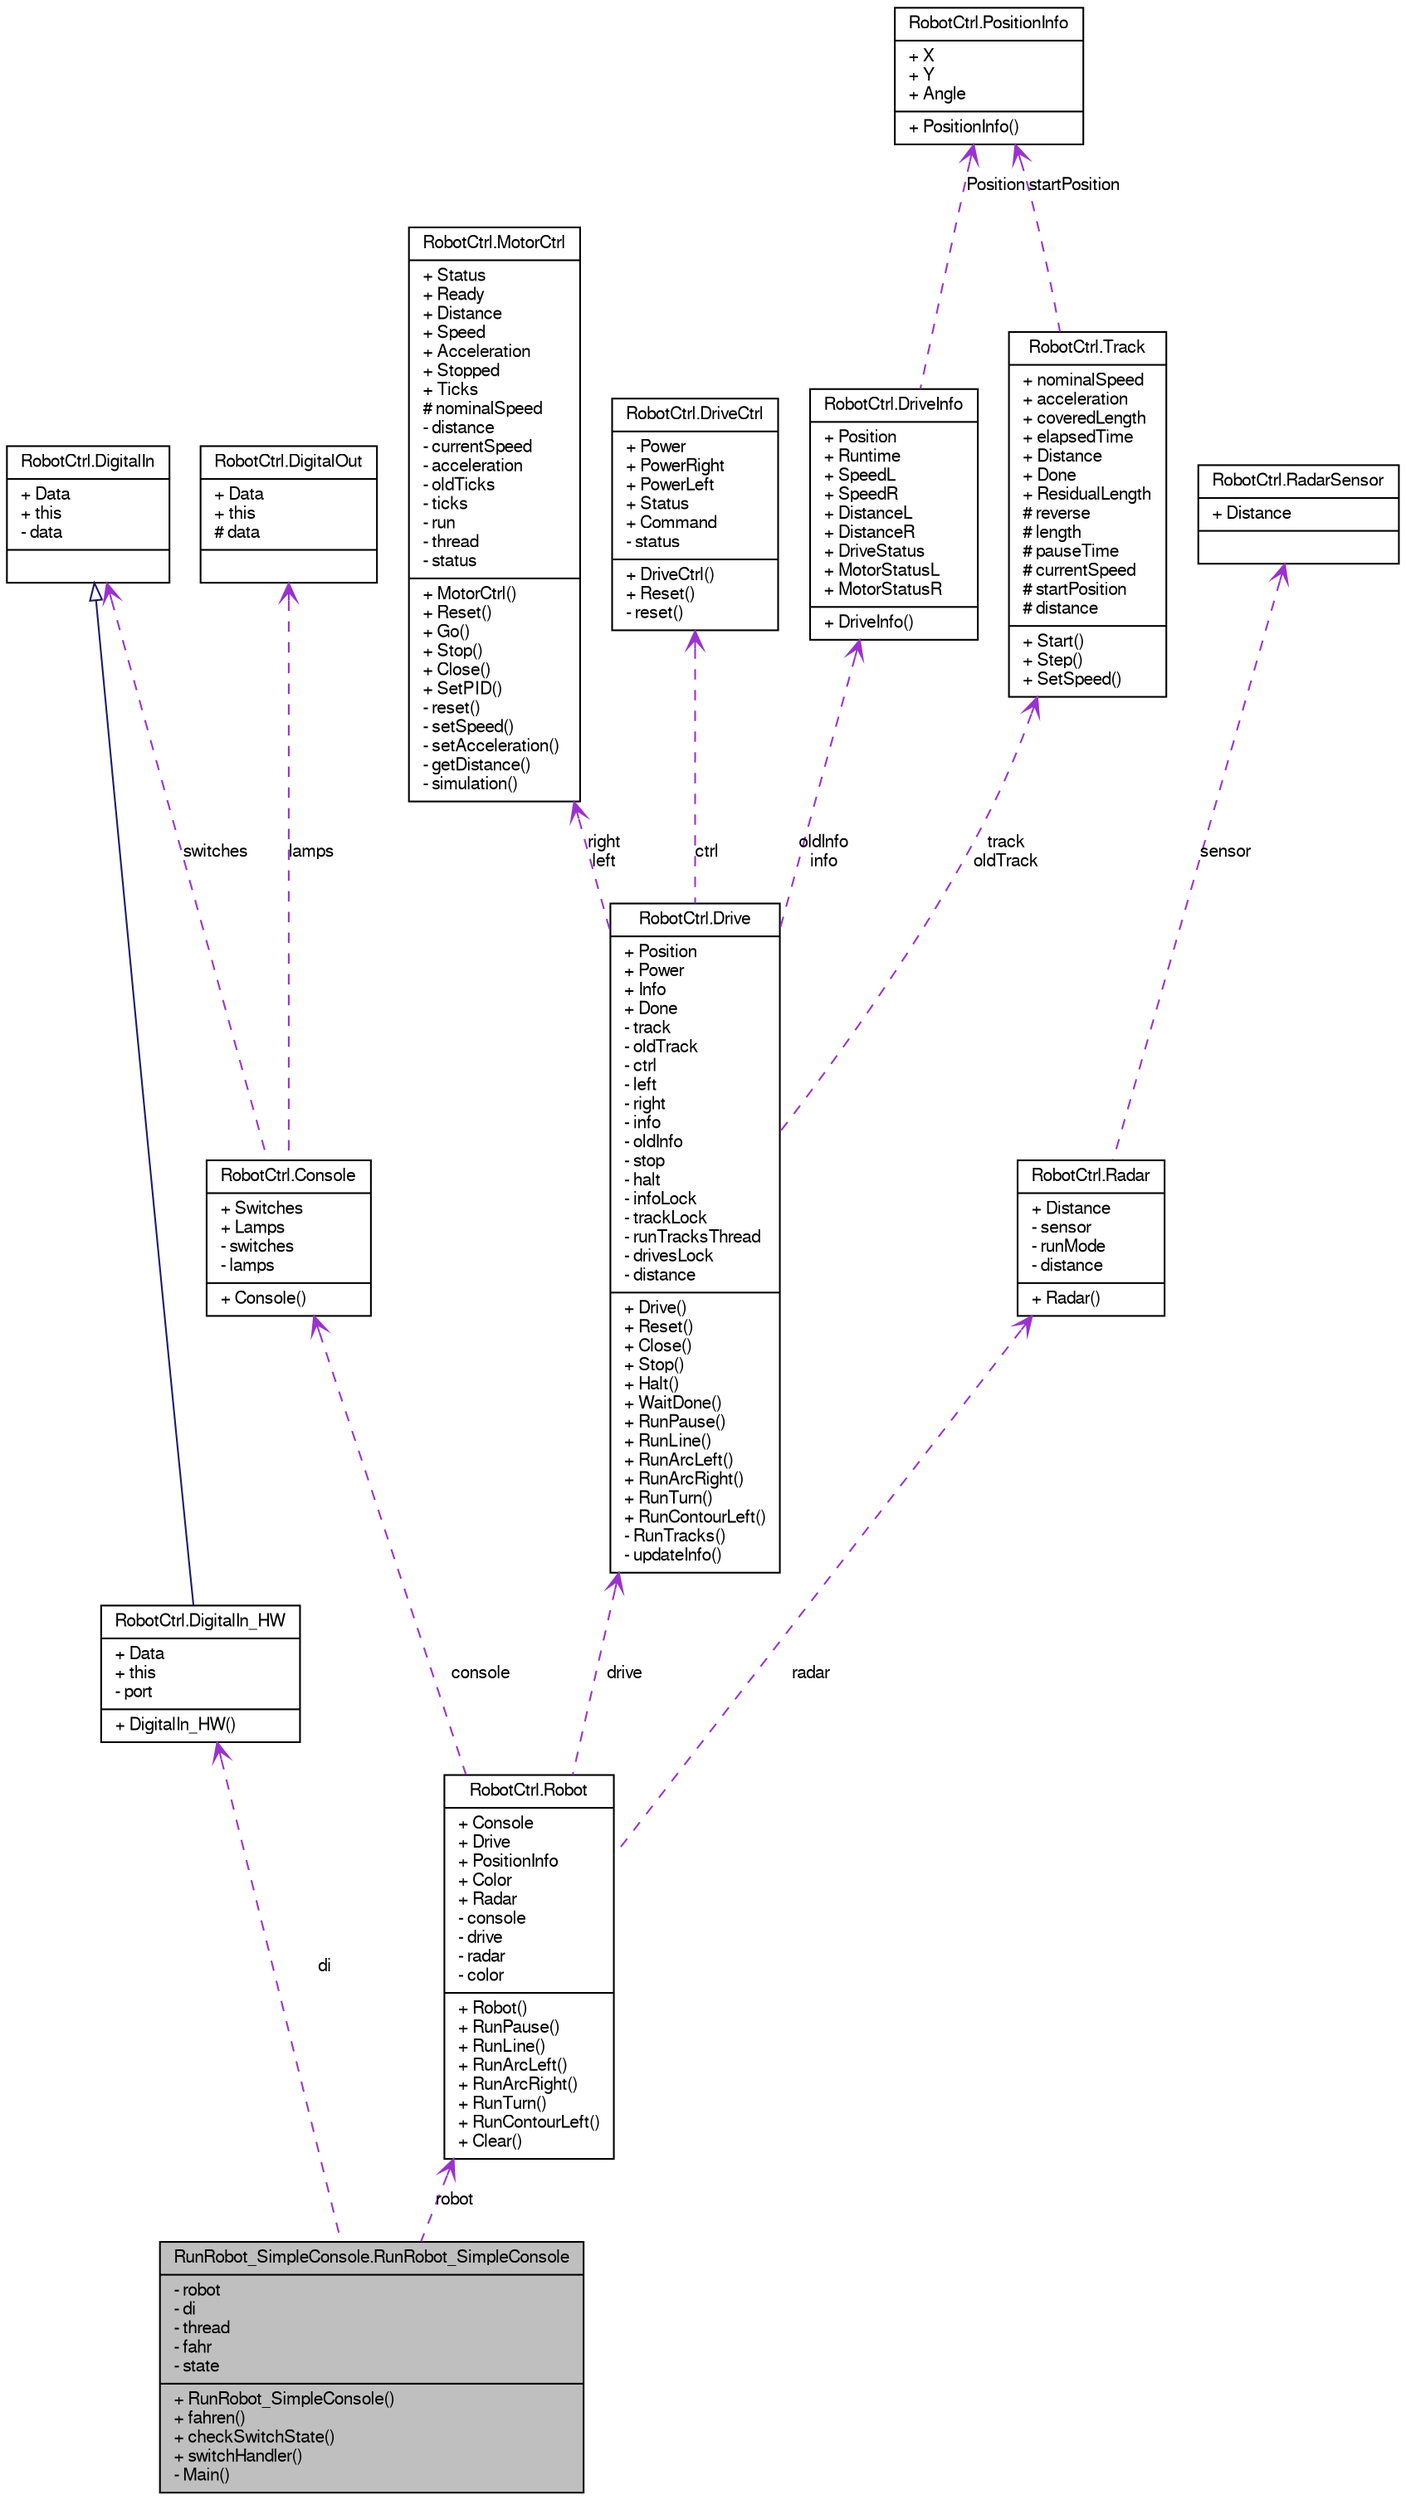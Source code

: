digraph G
{
  edge [fontname="FreeSans",fontsize="10",labelfontname="FreeSans",labelfontsize="10"];
  node [fontname="FreeSans",fontsize="10",shape=record];
  Node1 [label="{RunRobot_SimpleConsole.RunRobot_SimpleConsole\n|- robot\l- di\l- thread\l- fahr\l- state\l|+ RunRobot_SimpleConsole()\l+ fahren()\l+ checkSwitchState()\l+ switchHandler()\l- Main()\l}",height=0.2,width=0.4,color="black", fillcolor="grey75", style="filled" fontcolor="black"];
  Node2 -> Node1 [dir=back,color="darkorchid3",fontsize="10",style="dashed",label="di",arrowtail="open"];
  Node2 [label="{RobotCtrl.DigitalIn_HW\n|+ Data\l+ this\l- port\l|+ DigitalIn_HW()\l}",height=0.2,width=0.4,color="black", fillcolor="white", style="filled",URL="$class_robot_ctrl_1_1_digital_in___h_w.html",tooltip="DigitalIn_HW, damit der Roboter Switches von der Hardware lesen kann."];
  Node3 -> Node2 [dir=back,color="midnightblue",fontsize="10",style="solid",arrowtail="empty"];
  Node3 [label="{RobotCtrl.DigitalIn\n|+ Data\l+ this\l- data\l|}",height=0.2,width=0.4,color="black", fillcolor="white", style="filled",URL="$class_robot_ctrl_1_1_digital_in.html",tooltip="DigitalIn, damit der Roboter Switches lesen kann."];
  Node4 -> Node1 [dir=back,color="darkorchid3",fontsize="10",style="dashed",label="robot",arrowtail="open"];
  Node4 [label="{RobotCtrl.Robot\n|+ Console\l+ Drive\l+ PositionInfo\l+ Color\l+ Radar\l- console\l- drive\l- radar\l- color\l|+ Robot()\l+ RunPause()\l+ RunLine()\l+ RunArcLeft()\l+ RunArcRight()\l+ RunTurn()\l+ RunContourLeft()\l+ Clear()\l}",height=0.2,width=0.4,color="black", fillcolor="white", style="filled",URL="$class_robot_ctrl_1_1_robot.html",tooltip="Basisklasse f&uuml;r einen Roboter."];
  Node5 -> Node4 [dir=back,color="darkorchid3",fontsize="10",style="dashed",label="radar",arrowtail="open"];
  Node5 [label="{RobotCtrl.Radar\n|+ Distance\l- sensor\l- runMode\l- distance\l|+ Radar()\l}",height=0.2,width=0.4,color="black", fillcolor="white", style="filled",URL="$class_robot_ctrl_1_1_radar.html",tooltip="Klasse Radar dient der Orientierung des Robot."];
  Node6 -> Node5 [dir=back,color="darkorchid3",fontsize="10",style="dashed",label="sensor",arrowtail="open"];
  Node6 [label="{RobotCtrl.RadarSensor\n|+ Distance\l|}",height=0.2,width=0.4,color="black", fillcolor="white", style="filled",URL="$class_robot_ctrl_1_1_radar_sensor.html",tooltip="RadarSensor ist ein Sensor."];
  Node7 -> Node4 [dir=back,color="darkorchid3",fontsize="10",style="dashed",label="drive",arrowtail="open"];
  Node7 [label="{RobotCtrl.Drive\n|+ Position\l+ Power\l+ Info\l+ Done\l- track\l- oldTrack\l- ctrl\l- left\l- right\l- info\l- oldInfo\l- stop\l- halt\l- infoLock\l- trackLock\l- runTracksThread\l- drivesLock\l- distance\l|+ Drive()\l+ Reset()\l+ Close()\l+ Stop()\l+ Halt()\l+ WaitDone()\l+ RunPause()\l+ RunLine()\l+ RunArcLeft()\l+ RunArcRight()\l+ RunTurn()\l+ RunContourLeft()\l- RunTracks()\l- updateInfo()\l}",height=0.2,width=0.4,color="black", fillcolor="white", style="filled",URL="$class_robot_ctrl_1_1_drive.html",tooltip="Drive, damit der Roboter herumfahren kann."];
  Node8 -> Node7 [dir=back,color="darkorchid3",fontsize="10",style="dashed",label="ctrl",arrowtail="open"];
  Node8 [label="{RobotCtrl.DriveCtrl\n|+ Power\l+ PowerRight\l+ PowerLeft\l+ Status\l+ Command\l- status\l|+ DriveCtrl()\l+ Reset()\l- reset()\l}",height=0.2,width=0.4,color="black", fillcolor="white", style="filled",URL="$class_robot_ctrl_1_1_drive_ctrl.html",tooltip="DriveCtrl, Kommunikation mit der Hardware des Roboters."];
  Node9 -> Node7 [dir=back,color="darkorchid3",fontsize="10",style="dashed",label="oldInfo\ninfo",arrowtail="open"];
  Node9 [label="{RobotCtrl.DriveInfo\n|+ Position\l+ Runtime\l+ SpeedL\l+ SpeedR\l+ DistanceL\l+ DistanceR\l+ DriveStatus\l+ MotorStatusL\l+ MotorStatusR\l|+ DriveInfo()\l}",height=0.2,width=0.4,color="black", fillcolor="white", style="filled",URL="$struct_robot_ctrl_1_1_drive_info.html",tooltip="Struct, der die Informationen zu einem Drive h&auml;lt."];
  Node10 -> Node9 [dir=back,color="darkorchid3",fontsize="10",style="dashed",label="Position",arrowtail="open"];
  Node10 [label="{RobotCtrl.PositionInfo\n|+ X\l+ Y\l+ Angle\l|+ PositionInfo()\l}",height=0.2,width=0.4,color="black", fillcolor="white", style="filled",URL="$struct_robot_ctrl_1_1_position_info.html",tooltip="Sturct PositionInfo enth&auml;lt Koordinaten."];
  Node11 -> Node7 [dir=back,color="darkorchid3",fontsize="10",style="dashed",label="track\noldTrack",arrowtail="open"];
  Node11 [label="{RobotCtrl.Track\n|+ nominalSpeed\l+ acceleration\l+ coveredLength\l+ elapsedTime\l+ Distance\l+ Done\l+ ResidualLength\l# reverse\l# length\l# pauseTime\l# currentSpeed\l# startPosition\l# distance\l|+ Start()\l+ Step()\l+ SetSpeed()\l}",height=0.2,width=0.4,color="black", fillcolor="white", style="filled",URL="$class_robot_ctrl_1_1_track.html",tooltip="Klasse Track, dient als Basis f&uuml;r eine Strecke."];
  Node10 -> Node11 [dir=back,color="darkorchid3",fontsize="10",style="dashed",label="startPosition",arrowtail="open"];
  Node12 -> Node7 [dir=back,color="darkorchid3",fontsize="10",style="dashed",label="right\nleft",arrowtail="open"];
  Node12 [label="{RobotCtrl.MotorCtrl\n|+ Status\l+ Ready\l+ Distance\l+ Speed\l+ Acceleration\l+ Stopped\l+ Ticks\l# nominalSpeed\l- distance\l- currentSpeed\l- acceleration\l- oldTicks\l- ticks\l- run\l- thread\l- status\l|+ MotorCtrl()\l+ Reset()\l+ Go()\l+ Stop()\l+ Close()\l+ SetPID()\l- reset()\l- setSpeed()\l- setAcceleration()\l- getDistance()\l- simulation()\l}",height=0.2,width=0.4,color="black", fillcolor="white", style="filled",URL="$class_robot_ctrl_1_1_motor_ctrl.html",tooltip="MotorCtrl spricht die Motoren des Robot an."];
  Node13 -> Node4 [dir=back,color="darkorchid3",fontsize="10",style="dashed",label="console",arrowtail="open"];
  Node13 [label="{RobotCtrl.Console\n|+ Switches\l+ Lamps\l- switches\l- lamps\l|+ Console()\l}",height=0.2,width=0.4,color="black", fillcolor="white", style="filled",URL="$class_robot_ctrl_1_1_console.html",tooltip="Console f&uuml;r den Roboter."];
  Node14 -> Node13 [dir=back,color="darkorchid3",fontsize="10",style="dashed",label="lamps",arrowtail="open"];
  Node14 [label="{RobotCtrl.DigitalOut\n|+ Data\l+ this\l# data\l|}",height=0.2,width=0.4,color="black", fillcolor="white", style="filled",URL="$class_robot_ctrl_1_1_digital_out.html",tooltip="DigitalOut, damit der Roboter LED&#39;s setzen kann."];
  Node3 -> Node13 [dir=back,color="darkorchid3",fontsize="10",style="dashed",label="switches",arrowtail="open"];
}
